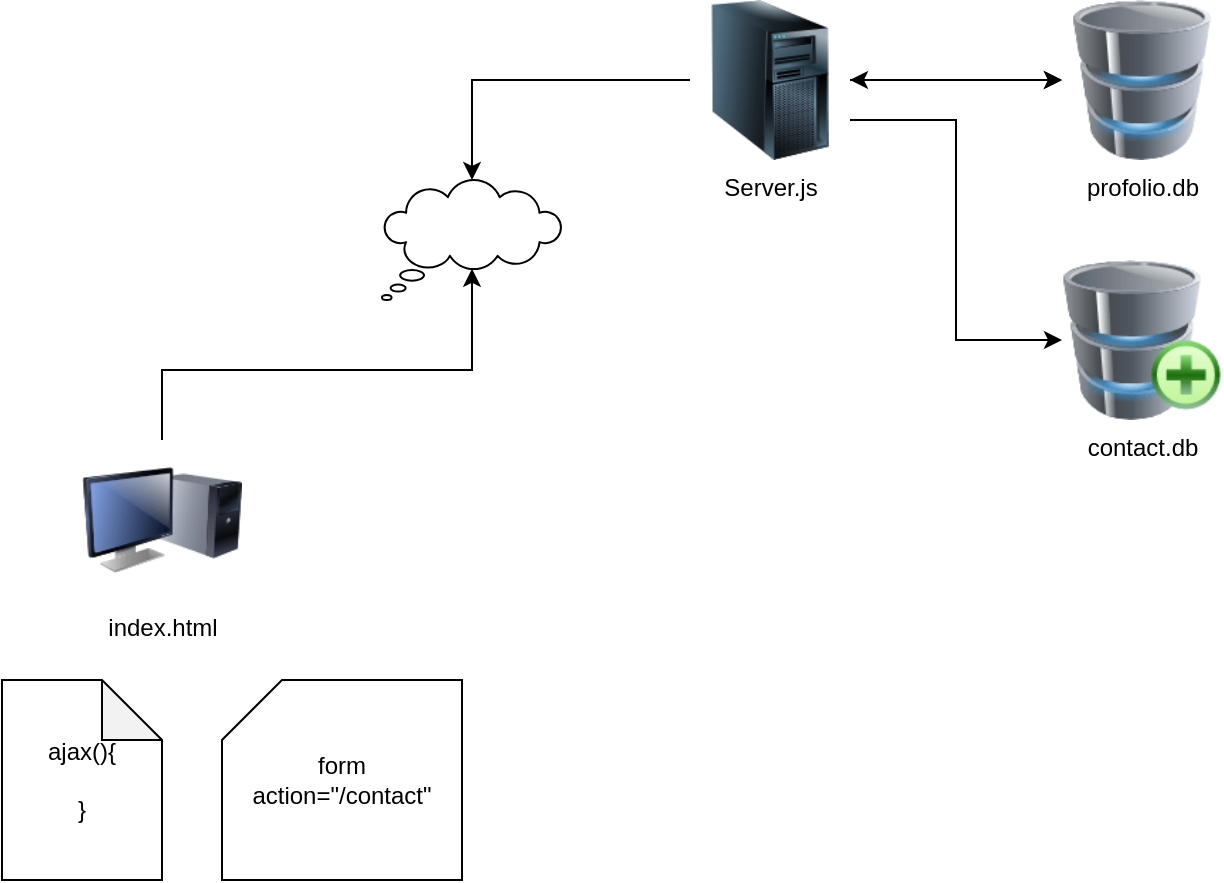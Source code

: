 <mxfile version="24.8.8">
  <diagram name="第1頁" id="WkyGg-Paw7T4SB0bbFF-">
    <mxGraphModel dx="925" dy="779" grid="1" gridSize="10" guides="1" tooltips="1" connect="1" arrows="1" fold="1" page="1" pageScale="1" pageWidth="827" pageHeight="1169" math="0" shadow="0">
      <root>
        <mxCell id="0" />
        <mxCell id="1" parent="0" />
        <mxCell id="MeiVlLIe0pSfdf1ZI6hR-7" style="edgeStyle=orthogonalEdgeStyle;rounded=0;orthogonalLoop=1;jettySize=auto;html=1;exitX=1;exitY=0.5;exitDx=0;exitDy=0;" edge="1" parent="1" source="MeiVlLIe0pSfdf1ZI6hR-1" target="MeiVlLIe0pSfdf1ZI6hR-6">
          <mxGeometry relative="1" as="geometry" />
        </mxCell>
        <mxCell id="MeiVlLIe0pSfdf1ZI6hR-9" style="edgeStyle=orthogonalEdgeStyle;rounded=0;orthogonalLoop=1;jettySize=auto;html=1;exitX=1;exitY=0.75;exitDx=0;exitDy=0;entryX=0;entryY=0.5;entryDx=0;entryDy=0;" edge="1" parent="1" source="MeiVlLIe0pSfdf1ZI6hR-1" target="MeiVlLIe0pSfdf1ZI6hR-8">
          <mxGeometry relative="1" as="geometry" />
        </mxCell>
        <mxCell id="MeiVlLIe0pSfdf1ZI6hR-1" value="Server.js" style="image;html=1;image=img/lib/clip_art/computers/Server_Tower_128x128.png" vertex="1" parent="1">
          <mxGeometry x="374" y="210" width="80" height="80" as="geometry" />
        </mxCell>
        <mxCell id="MeiVlLIe0pSfdf1ZI6hR-2" value="index.html" style="image;html=1;image=img/lib/clip_art/computers/Monitor_Tower_128x128.png" vertex="1" parent="1">
          <mxGeometry x="70" y="430" width="80" height="80" as="geometry" />
        </mxCell>
        <mxCell id="MeiVlLIe0pSfdf1ZI6hR-3" value="" style="whiteSpace=wrap;html=1;shape=mxgraph.basic.cloud_callout" vertex="1" parent="1">
          <mxGeometry x="220" y="300" width="90" height="60" as="geometry" />
        </mxCell>
        <mxCell id="MeiVlLIe0pSfdf1ZI6hR-4" style="edgeStyle=orthogonalEdgeStyle;rounded=0;orthogonalLoop=1;jettySize=auto;html=1;exitX=0;exitY=0.5;exitDx=0;exitDy=0;entryX=0.5;entryY=0;entryDx=0;entryDy=0;entryPerimeter=0;" edge="1" parent="1" source="MeiVlLIe0pSfdf1ZI6hR-1" target="MeiVlLIe0pSfdf1ZI6hR-3">
          <mxGeometry relative="1" as="geometry" />
        </mxCell>
        <mxCell id="MeiVlLIe0pSfdf1ZI6hR-5" style="edgeStyle=orthogonalEdgeStyle;rounded=0;orthogonalLoop=1;jettySize=auto;html=1;exitX=0.5;exitY=0;exitDx=0;exitDy=0;entryX=0.5;entryY=0.74;entryDx=0;entryDy=0;entryPerimeter=0;" edge="1" parent="1" source="MeiVlLIe0pSfdf1ZI6hR-2" target="MeiVlLIe0pSfdf1ZI6hR-3">
          <mxGeometry relative="1" as="geometry" />
        </mxCell>
        <mxCell id="MeiVlLIe0pSfdf1ZI6hR-6" value="profolio.db" style="image;html=1;image=img/lib/clip_art/computers/Database_128x128.png" vertex="1" parent="1">
          <mxGeometry x="560" y="210" width="80" height="80" as="geometry" />
        </mxCell>
        <mxCell id="MeiVlLIe0pSfdf1ZI6hR-8" value="contact.db" style="image;html=1;image=img/lib/clip_art/computers/Database_Add_128x128.png" vertex="1" parent="1">
          <mxGeometry x="560" y="340" width="80" height="80" as="geometry" />
        </mxCell>
        <mxCell id="MeiVlLIe0pSfdf1ZI6hR-10" value="" style="endArrow=classic;startArrow=classic;html=1;rounded=0;exitX=1;exitY=0.5;exitDx=0;exitDy=0;entryX=0;entryY=0.5;entryDx=0;entryDy=0;" edge="1" parent="1" source="MeiVlLIe0pSfdf1ZI6hR-1" target="MeiVlLIe0pSfdf1ZI6hR-6">
          <mxGeometry width="50" height="50" relative="1" as="geometry">
            <mxPoint x="470" y="230" as="sourcePoint" />
            <mxPoint x="520" y="180" as="targetPoint" />
          </mxGeometry>
        </mxCell>
        <mxCell id="MeiVlLIe0pSfdf1ZI6hR-11" value="ajax(){&lt;div&gt;&lt;br&gt;&lt;/div&gt;&lt;div&gt;}&lt;/div&gt;" style="shape=note;whiteSpace=wrap;html=1;backgroundOutline=1;darkOpacity=0.05;" vertex="1" parent="1">
          <mxGeometry x="30" y="550" width="80" height="100" as="geometry" />
        </mxCell>
        <mxCell id="MeiVlLIe0pSfdf1ZI6hR-12" value="form&lt;div&gt;action=&quot;/contact&quot;&lt;/div&gt;" style="shape=card;whiteSpace=wrap;html=1;" vertex="1" parent="1">
          <mxGeometry x="140" y="550" width="120" height="100" as="geometry" />
        </mxCell>
      </root>
    </mxGraphModel>
  </diagram>
</mxfile>
